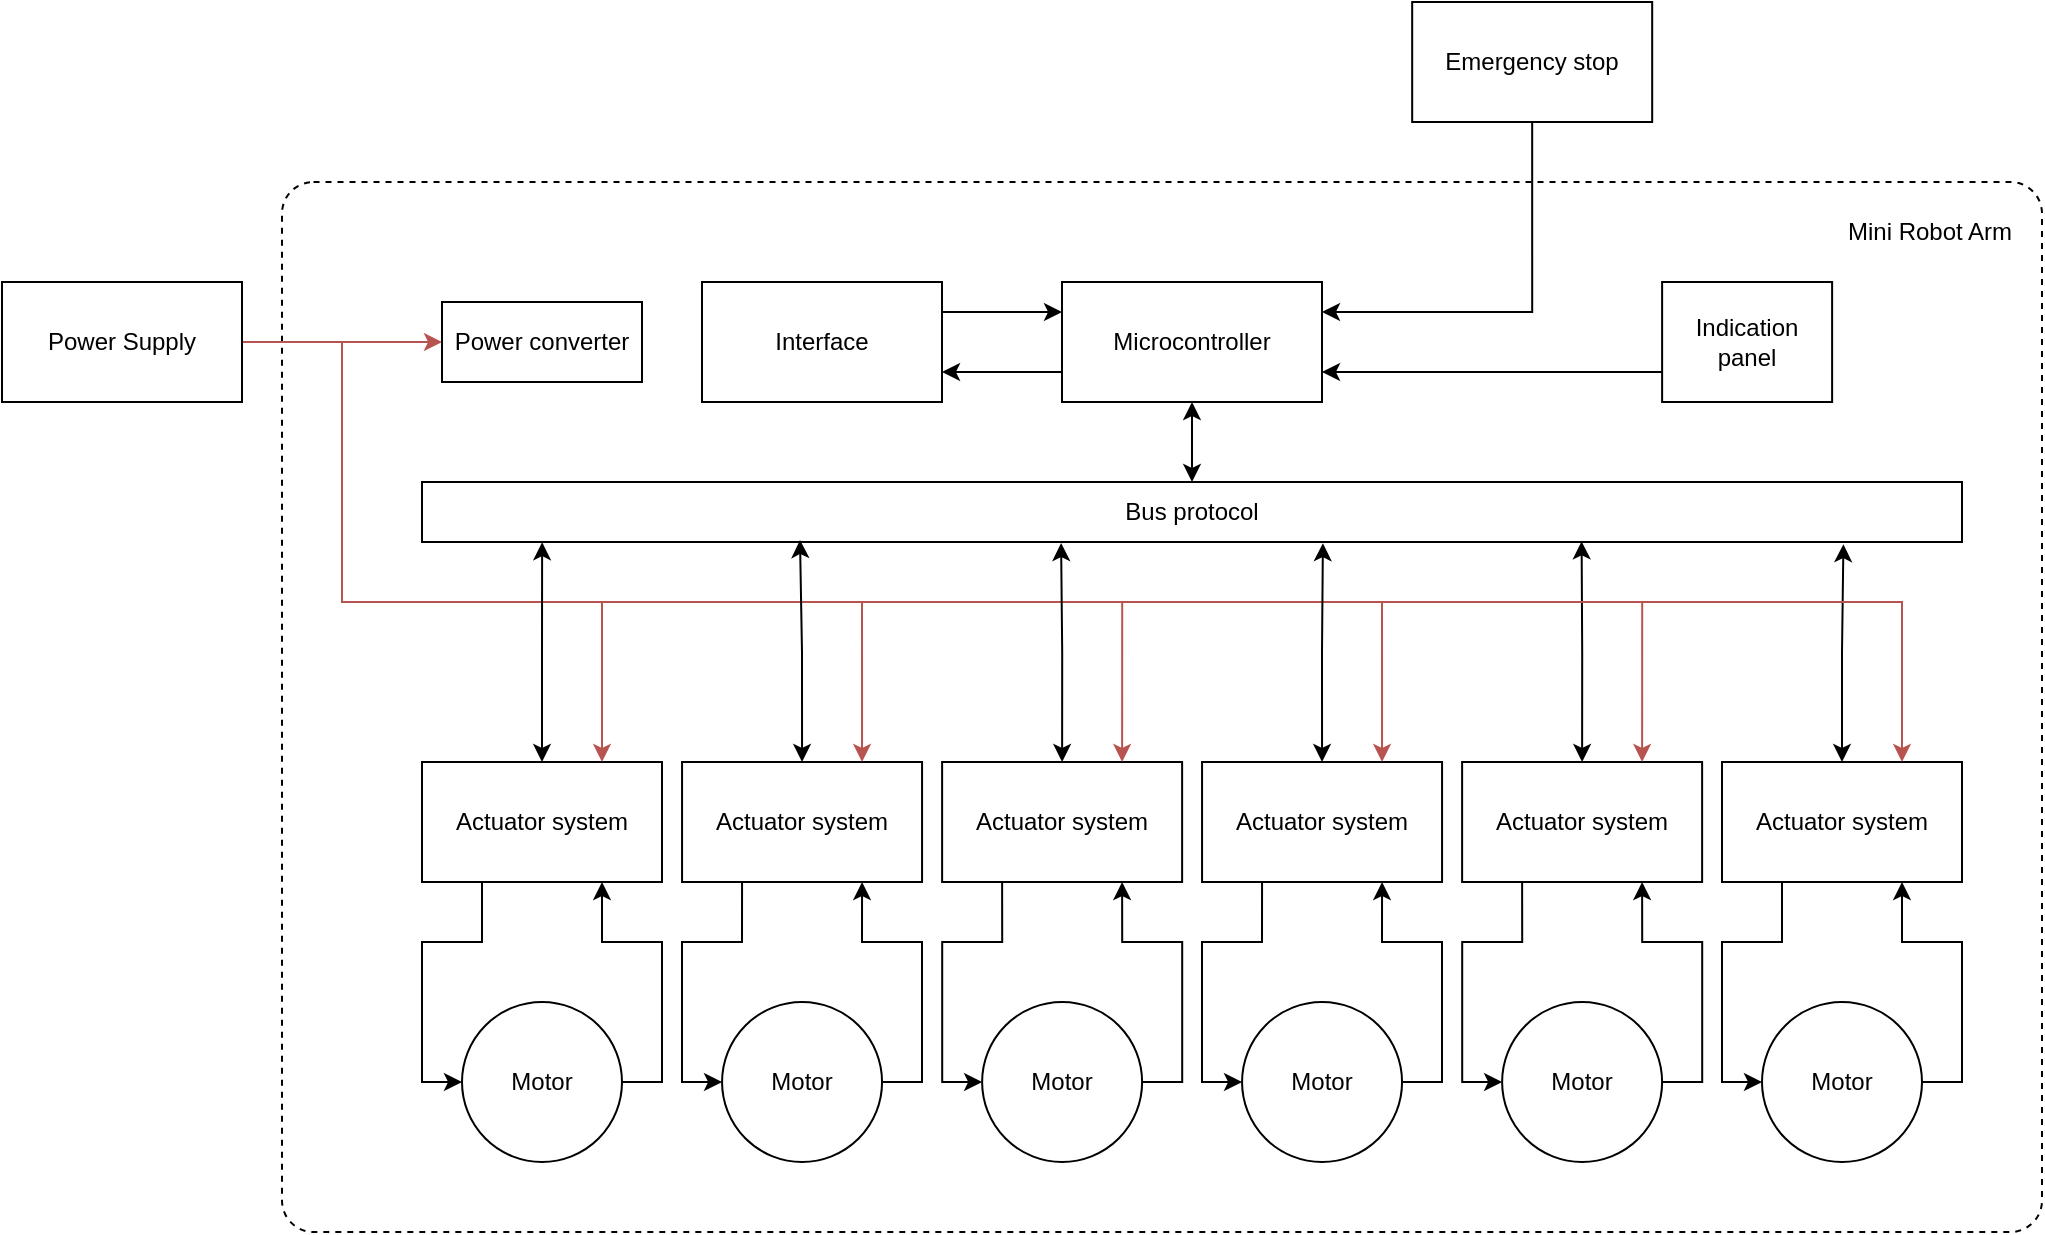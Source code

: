 <mxfile version="22.1.18" type="github">
  <diagram name="Page-1" id="clxEMwsv4-gXJVvuC8Vo">
    <mxGraphModel dx="1434" dy="762" grid="1" gridSize="10" guides="1" tooltips="1" connect="1" arrows="1" fold="1" page="1" pageScale="1" pageWidth="850" pageHeight="1100" math="0" shadow="0">
      <root>
        <mxCell id="0" />
        <mxCell id="1" parent="0" />
        <mxCell id="GHb1S6WIt9s_oIQN8Uci-96" value="" style="rounded=1;whiteSpace=wrap;html=1;fillColor=none;dashed=1;glass=0;arcSize=3;" vertex="1" parent="1">
          <mxGeometry x="470" y="110" width="880" height="525" as="geometry" />
        </mxCell>
        <mxCell id="GHb1S6WIt9s_oIQN8Uci-3" style="edgeStyle=orthogonalEdgeStyle;rounded=0;orthogonalLoop=1;jettySize=auto;html=1;exitX=0;exitY=0.75;exitDx=0;exitDy=0;entryX=1;entryY=0.75;entryDx=0;entryDy=0;" edge="1" parent="1" source="GHb1S6WIt9s_oIQN8Uci-4" target="GHb1S6WIt9s_oIQN8Uci-7">
          <mxGeometry relative="1" as="geometry" />
        </mxCell>
        <mxCell id="GHb1S6WIt9s_oIQN8Uci-81" style="edgeStyle=orthogonalEdgeStyle;rounded=0;orthogonalLoop=1;jettySize=auto;html=1;exitX=0.5;exitY=1;exitDx=0;exitDy=0;startArrow=classic;startFill=1;" edge="1" parent="1" source="GHb1S6WIt9s_oIQN8Uci-4" target="GHb1S6WIt9s_oIQN8Uci-66">
          <mxGeometry relative="1" as="geometry" />
        </mxCell>
        <mxCell id="GHb1S6WIt9s_oIQN8Uci-87" style="edgeStyle=orthogonalEdgeStyle;rounded=0;orthogonalLoop=1;jettySize=auto;html=1;exitX=1;exitY=0.25;exitDx=0;exitDy=0;entryX=0.5;entryY=1;entryDx=0;entryDy=0;startArrow=classic;startFill=1;endArrow=none;endFill=0;" edge="1" parent="1" source="GHb1S6WIt9s_oIQN8Uci-4" target="GHb1S6WIt9s_oIQN8Uci-82">
          <mxGeometry relative="1" as="geometry">
            <mxPoint x="1020" y="190" as="targetPoint" />
          </mxGeometry>
        </mxCell>
        <mxCell id="GHb1S6WIt9s_oIQN8Uci-4" value="Microcontroller" style="rounded=0;whiteSpace=wrap;html=1;" vertex="1" parent="1">
          <mxGeometry x="860" y="160" width="130" height="60" as="geometry" />
        </mxCell>
        <mxCell id="GHb1S6WIt9s_oIQN8Uci-100" style="edgeStyle=orthogonalEdgeStyle;rounded=0;orthogonalLoop=1;jettySize=auto;html=1;exitX=0;exitY=0.75;exitDx=0;exitDy=0;entryX=1;entryY=0.75;entryDx=0;entryDy=0;" edge="1" parent="1" source="GHb1S6WIt9s_oIQN8Uci-5" target="GHb1S6WIt9s_oIQN8Uci-4">
          <mxGeometry relative="1" as="geometry" />
        </mxCell>
        <mxCell id="GHb1S6WIt9s_oIQN8Uci-5" value="Indication panel" style="rounded=0;whiteSpace=wrap;html=1;" vertex="1" parent="1">
          <mxGeometry x="1160.06" y="160" width="85" height="60" as="geometry" />
        </mxCell>
        <mxCell id="GHb1S6WIt9s_oIQN8Uci-6" style="edgeStyle=orthogonalEdgeStyle;rounded=0;orthogonalLoop=1;jettySize=auto;html=1;exitX=1;exitY=0.25;exitDx=0;exitDy=0;entryX=0;entryY=0.25;entryDx=0;entryDy=0;" edge="1" parent="1" source="GHb1S6WIt9s_oIQN8Uci-7" target="GHb1S6WIt9s_oIQN8Uci-4">
          <mxGeometry relative="1" as="geometry" />
        </mxCell>
        <mxCell id="GHb1S6WIt9s_oIQN8Uci-7" value="Interface" style="rounded=0;whiteSpace=wrap;html=1;" vertex="1" parent="1">
          <mxGeometry x="680" y="160" width="120" height="60" as="geometry" />
        </mxCell>
        <mxCell id="GHb1S6WIt9s_oIQN8Uci-11" style="edgeStyle=orthogonalEdgeStyle;rounded=0;orthogonalLoop=1;jettySize=auto;html=1;exitX=0.25;exitY=1;exitDx=0;exitDy=0;entryX=0;entryY=0.5;entryDx=0;entryDy=0;" edge="1" parent="1" source="GHb1S6WIt9s_oIQN8Uci-9" target="GHb1S6WIt9s_oIQN8Uci-10">
          <mxGeometry relative="1" as="geometry" />
        </mxCell>
        <mxCell id="GHb1S6WIt9s_oIQN8Uci-9" value="Actuator system" style="rounded=0;whiteSpace=wrap;html=1;" vertex="1" parent="1">
          <mxGeometry x="540" y="400" width="120" height="60" as="geometry" />
        </mxCell>
        <mxCell id="GHb1S6WIt9s_oIQN8Uci-12" style="edgeStyle=orthogonalEdgeStyle;rounded=0;orthogonalLoop=1;jettySize=auto;html=1;exitX=1;exitY=0.5;exitDx=0;exitDy=0;entryX=0.75;entryY=1;entryDx=0;entryDy=0;" edge="1" parent="1" source="GHb1S6WIt9s_oIQN8Uci-10" target="GHb1S6WIt9s_oIQN8Uci-9">
          <mxGeometry relative="1" as="geometry" />
        </mxCell>
        <mxCell id="GHb1S6WIt9s_oIQN8Uci-10" value="Motor" style="ellipse;whiteSpace=wrap;html=1;aspect=fixed;" vertex="1" parent="1">
          <mxGeometry x="560" y="520" width="80" height="80" as="geometry" />
        </mxCell>
        <mxCell id="GHb1S6WIt9s_oIQN8Uci-17" style="edgeStyle=orthogonalEdgeStyle;rounded=0;orthogonalLoop=1;jettySize=auto;html=1;exitX=0.25;exitY=1;exitDx=0;exitDy=0;entryX=0;entryY=0.5;entryDx=0;entryDy=0;" edge="1" parent="1" source="GHb1S6WIt9s_oIQN8Uci-18" target="GHb1S6WIt9s_oIQN8Uci-20">
          <mxGeometry relative="1" as="geometry" />
        </mxCell>
        <mxCell id="GHb1S6WIt9s_oIQN8Uci-18" value="Actuator system" style="rounded=0;whiteSpace=wrap;html=1;" vertex="1" parent="1">
          <mxGeometry x="670.03" y="400" width="120" height="60" as="geometry" />
        </mxCell>
        <mxCell id="GHb1S6WIt9s_oIQN8Uci-19" style="edgeStyle=orthogonalEdgeStyle;rounded=0;orthogonalLoop=1;jettySize=auto;html=1;exitX=1;exitY=0.5;exitDx=0;exitDy=0;entryX=0.75;entryY=1;entryDx=0;entryDy=0;" edge="1" parent="1" source="GHb1S6WIt9s_oIQN8Uci-20" target="GHb1S6WIt9s_oIQN8Uci-18">
          <mxGeometry relative="1" as="geometry" />
        </mxCell>
        <mxCell id="GHb1S6WIt9s_oIQN8Uci-20" value="Motor" style="ellipse;whiteSpace=wrap;html=1;aspect=fixed;" vertex="1" parent="1">
          <mxGeometry x="690.03" y="520" width="80" height="80" as="geometry" />
        </mxCell>
        <mxCell id="GHb1S6WIt9s_oIQN8Uci-21" style="edgeStyle=orthogonalEdgeStyle;rounded=0;orthogonalLoop=1;jettySize=auto;html=1;exitX=0.25;exitY=1;exitDx=0;exitDy=0;entryX=0;entryY=0.5;entryDx=0;entryDy=0;" edge="1" parent="1" source="GHb1S6WIt9s_oIQN8Uci-22" target="GHb1S6WIt9s_oIQN8Uci-24">
          <mxGeometry relative="1" as="geometry" />
        </mxCell>
        <mxCell id="GHb1S6WIt9s_oIQN8Uci-22" value="Actuator system" style="rounded=0;whiteSpace=wrap;html=1;" vertex="1" parent="1">
          <mxGeometry x="800.06" y="400" width="120" height="60" as="geometry" />
        </mxCell>
        <mxCell id="GHb1S6WIt9s_oIQN8Uci-23" style="edgeStyle=orthogonalEdgeStyle;rounded=0;orthogonalLoop=1;jettySize=auto;html=1;exitX=1;exitY=0.5;exitDx=0;exitDy=0;entryX=0.75;entryY=1;entryDx=0;entryDy=0;" edge="1" parent="1" source="GHb1S6WIt9s_oIQN8Uci-24" target="GHb1S6WIt9s_oIQN8Uci-22">
          <mxGeometry relative="1" as="geometry" />
        </mxCell>
        <mxCell id="GHb1S6WIt9s_oIQN8Uci-24" value="Motor" style="ellipse;whiteSpace=wrap;html=1;aspect=fixed;" vertex="1" parent="1">
          <mxGeometry x="820.06" y="520" width="80" height="80" as="geometry" />
        </mxCell>
        <mxCell id="GHb1S6WIt9s_oIQN8Uci-46" style="edgeStyle=orthogonalEdgeStyle;rounded=0;orthogonalLoop=1;jettySize=auto;html=1;exitX=0.25;exitY=1;exitDx=0;exitDy=0;entryX=0;entryY=0.5;entryDx=0;entryDy=0;" edge="1" parent="1" source="GHb1S6WIt9s_oIQN8Uci-47" target="GHb1S6WIt9s_oIQN8Uci-49">
          <mxGeometry relative="1" as="geometry" />
        </mxCell>
        <mxCell id="GHb1S6WIt9s_oIQN8Uci-47" value="Actuator system" style="rounded=0;whiteSpace=wrap;html=1;" vertex="1" parent="1">
          <mxGeometry x="930.03" y="400" width="120" height="60" as="geometry" />
        </mxCell>
        <mxCell id="GHb1S6WIt9s_oIQN8Uci-48" style="edgeStyle=orthogonalEdgeStyle;rounded=0;orthogonalLoop=1;jettySize=auto;html=1;exitX=1;exitY=0.5;exitDx=0;exitDy=0;entryX=0.75;entryY=1;entryDx=0;entryDy=0;" edge="1" parent="1" source="GHb1S6WIt9s_oIQN8Uci-49" target="GHb1S6WIt9s_oIQN8Uci-47">
          <mxGeometry relative="1" as="geometry" />
        </mxCell>
        <mxCell id="GHb1S6WIt9s_oIQN8Uci-49" value="Motor" style="ellipse;whiteSpace=wrap;html=1;aspect=fixed;" vertex="1" parent="1">
          <mxGeometry x="950.03" y="520" width="80" height="80" as="geometry" />
        </mxCell>
        <mxCell id="GHb1S6WIt9s_oIQN8Uci-50" style="edgeStyle=orthogonalEdgeStyle;rounded=0;orthogonalLoop=1;jettySize=auto;html=1;exitX=0.25;exitY=1;exitDx=0;exitDy=0;entryX=0;entryY=0.5;entryDx=0;entryDy=0;" edge="1" parent="1" source="GHb1S6WIt9s_oIQN8Uci-51" target="GHb1S6WIt9s_oIQN8Uci-53">
          <mxGeometry relative="1" as="geometry" />
        </mxCell>
        <mxCell id="GHb1S6WIt9s_oIQN8Uci-73" style="edgeStyle=orthogonalEdgeStyle;rounded=0;orthogonalLoop=1;jettySize=auto;html=1;exitX=0.5;exitY=0;exitDx=0;exitDy=0;entryX=0.753;entryY=0.989;entryDx=0;entryDy=0;entryPerimeter=0;startArrow=classic;startFill=1;" edge="1" parent="1" source="GHb1S6WIt9s_oIQN8Uci-51" target="GHb1S6WIt9s_oIQN8Uci-66">
          <mxGeometry relative="1" as="geometry">
            <mxPoint x="1120" y="290" as="targetPoint" />
          </mxGeometry>
        </mxCell>
        <mxCell id="GHb1S6WIt9s_oIQN8Uci-51" value="Actuator system" style="rounded=0;whiteSpace=wrap;html=1;" vertex="1" parent="1">
          <mxGeometry x="1060.06" y="400" width="120" height="60" as="geometry" />
        </mxCell>
        <mxCell id="GHb1S6WIt9s_oIQN8Uci-52" style="edgeStyle=orthogonalEdgeStyle;rounded=0;orthogonalLoop=1;jettySize=auto;html=1;exitX=1;exitY=0.5;exitDx=0;exitDy=0;entryX=0.75;entryY=1;entryDx=0;entryDy=0;" edge="1" parent="1" source="GHb1S6WIt9s_oIQN8Uci-53" target="GHb1S6WIt9s_oIQN8Uci-51">
          <mxGeometry relative="1" as="geometry" />
        </mxCell>
        <mxCell id="GHb1S6WIt9s_oIQN8Uci-53" value="Motor" style="ellipse;whiteSpace=wrap;html=1;aspect=fixed;" vertex="1" parent="1">
          <mxGeometry x="1080.06" y="520" width="80" height="80" as="geometry" />
        </mxCell>
        <mxCell id="GHb1S6WIt9s_oIQN8Uci-54" style="edgeStyle=orthogonalEdgeStyle;rounded=0;orthogonalLoop=1;jettySize=auto;html=1;exitX=0.25;exitY=1;exitDx=0;exitDy=0;entryX=0;entryY=0.5;entryDx=0;entryDy=0;" edge="1" parent="1" source="GHb1S6WIt9s_oIQN8Uci-55" target="GHb1S6WIt9s_oIQN8Uci-57">
          <mxGeometry relative="1" as="geometry" />
        </mxCell>
        <mxCell id="GHb1S6WIt9s_oIQN8Uci-74" style="edgeStyle=orthogonalEdgeStyle;rounded=0;orthogonalLoop=1;jettySize=auto;html=1;exitX=0.5;exitY=0;exitDx=0;exitDy=0;entryX=0.923;entryY=1.037;entryDx=0;entryDy=0;entryPerimeter=0;startArrow=classic;startFill=1;" edge="1" parent="1" source="GHb1S6WIt9s_oIQN8Uci-55" target="GHb1S6WIt9s_oIQN8Uci-66">
          <mxGeometry relative="1" as="geometry">
            <mxPoint x="1249.577" y="375.5" as="targetPoint" />
          </mxGeometry>
        </mxCell>
        <mxCell id="GHb1S6WIt9s_oIQN8Uci-55" value="Actuator system" style="rounded=0;whiteSpace=wrap;html=1;" vertex="1" parent="1">
          <mxGeometry x="1190" y="400" width="120" height="60" as="geometry" />
        </mxCell>
        <mxCell id="GHb1S6WIt9s_oIQN8Uci-56" style="edgeStyle=orthogonalEdgeStyle;rounded=0;orthogonalLoop=1;jettySize=auto;html=1;exitX=1;exitY=0.5;exitDx=0;exitDy=0;entryX=0.75;entryY=1;entryDx=0;entryDy=0;" edge="1" parent="1" source="GHb1S6WIt9s_oIQN8Uci-57" target="GHb1S6WIt9s_oIQN8Uci-55">
          <mxGeometry relative="1" as="geometry" />
        </mxCell>
        <mxCell id="GHb1S6WIt9s_oIQN8Uci-57" value="Motor" style="ellipse;whiteSpace=wrap;html=1;aspect=fixed;" vertex="1" parent="1">
          <mxGeometry x="1210" y="520" width="80" height="80" as="geometry" />
        </mxCell>
        <mxCell id="GHb1S6WIt9s_oIQN8Uci-61" value="&amp;nbsp;" style="text;whiteSpace=wrap;html=1;" vertex="1" parent="1">
          <mxGeometry x="550" y="310" width="40" height="40" as="geometry" />
        </mxCell>
        <mxCell id="GHb1S6WIt9s_oIQN8Uci-63" style="edgeStyle=orthogonalEdgeStyle;rounded=0;orthogonalLoop=1;jettySize=auto;html=1;exitX=1;exitY=0.5;exitDx=0;exitDy=0;entryX=0;entryY=0.5;entryDx=0;entryDy=0;fillColor=#f8cecc;strokeColor=#b85450;" edge="1" parent="1" source="GHb1S6WIt9s_oIQN8Uci-62" target="GHb1S6WIt9s_oIQN8Uci-65">
          <mxGeometry relative="1" as="geometry">
            <mxPoint x="570" y="190" as="targetPoint" />
            <Array as="points">
              <mxPoint x="510" y="190" />
              <mxPoint x="510" y="190" />
            </Array>
          </mxGeometry>
        </mxCell>
        <mxCell id="GHb1S6WIt9s_oIQN8Uci-75" style="edgeStyle=orthogonalEdgeStyle;rounded=0;orthogonalLoop=1;jettySize=auto;html=1;exitX=1;exitY=0.5;exitDx=0;exitDy=0;entryX=0.75;entryY=0;entryDx=0;entryDy=0;fillColor=#f8cecc;strokeColor=#b85450;" edge="1" parent="1" source="GHb1S6WIt9s_oIQN8Uci-62" target="GHb1S6WIt9s_oIQN8Uci-9">
          <mxGeometry relative="1" as="geometry">
            <Array as="points">
              <mxPoint x="500" y="190" />
              <mxPoint x="500" y="320" />
              <mxPoint x="630" y="320" />
            </Array>
          </mxGeometry>
        </mxCell>
        <mxCell id="GHb1S6WIt9s_oIQN8Uci-76" style="edgeStyle=orthogonalEdgeStyle;rounded=0;orthogonalLoop=1;jettySize=auto;html=1;exitX=1;exitY=0.5;exitDx=0;exitDy=0;entryX=0.75;entryY=0;entryDx=0;entryDy=0;fillColor=#f8cecc;strokeColor=#b85450;" edge="1" parent="1" source="GHb1S6WIt9s_oIQN8Uci-62" target="GHb1S6WIt9s_oIQN8Uci-18">
          <mxGeometry relative="1" as="geometry">
            <Array as="points">
              <mxPoint x="500" y="190" />
              <mxPoint x="500" y="320" />
              <mxPoint x="760" y="320" />
            </Array>
          </mxGeometry>
        </mxCell>
        <mxCell id="GHb1S6WIt9s_oIQN8Uci-77" style="edgeStyle=orthogonalEdgeStyle;rounded=0;orthogonalLoop=1;jettySize=auto;html=1;exitX=1;exitY=0.5;exitDx=0;exitDy=0;entryX=0.75;entryY=0;entryDx=0;entryDy=0;fillColor=#f8cecc;strokeColor=#b85450;" edge="1" parent="1" source="GHb1S6WIt9s_oIQN8Uci-62" target="GHb1S6WIt9s_oIQN8Uci-22">
          <mxGeometry relative="1" as="geometry">
            <Array as="points">
              <mxPoint x="500" y="190" />
              <mxPoint x="500" y="320" />
              <mxPoint x="890" y="320" />
            </Array>
          </mxGeometry>
        </mxCell>
        <mxCell id="GHb1S6WIt9s_oIQN8Uci-78" style="edgeStyle=orthogonalEdgeStyle;rounded=0;orthogonalLoop=1;jettySize=auto;html=1;exitX=1;exitY=0.5;exitDx=0;exitDy=0;entryX=0.75;entryY=0;entryDx=0;entryDy=0;fillColor=#f8cecc;strokeColor=#b85450;" edge="1" parent="1" source="GHb1S6WIt9s_oIQN8Uci-62" target="GHb1S6WIt9s_oIQN8Uci-47">
          <mxGeometry relative="1" as="geometry">
            <Array as="points">
              <mxPoint x="500" y="190" />
              <mxPoint x="500" y="320" />
              <mxPoint x="1020" y="320" />
            </Array>
          </mxGeometry>
        </mxCell>
        <mxCell id="GHb1S6WIt9s_oIQN8Uci-79" style="edgeStyle=orthogonalEdgeStyle;rounded=0;orthogonalLoop=1;jettySize=auto;html=1;exitX=1;exitY=0.5;exitDx=0;exitDy=0;entryX=0.75;entryY=0;entryDx=0;entryDy=0;fillColor=#f8cecc;strokeColor=#b85450;" edge="1" parent="1" source="GHb1S6WIt9s_oIQN8Uci-62" target="GHb1S6WIt9s_oIQN8Uci-51">
          <mxGeometry relative="1" as="geometry">
            <Array as="points">
              <mxPoint x="500" y="190" />
              <mxPoint x="500" y="320" />
              <mxPoint x="1150" y="320" />
            </Array>
          </mxGeometry>
        </mxCell>
        <mxCell id="GHb1S6WIt9s_oIQN8Uci-80" style="edgeStyle=orthogonalEdgeStyle;rounded=0;orthogonalLoop=1;jettySize=auto;html=1;exitX=1;exitY=0.5;exitDx=0;exitDy=0;entryX=0.75;entryY=0;entryDx=0;entryDy=0;fillColor=#f8cecc;strokeColor=#b85450;" edge="1" parent="1" source="GHb1S6WIt9s_oIQN8Uci-62" target="GHb1S6WIt9s_oIQN8Uci-55">
          <mxGeometry relative="1" as="geometry">
            <Array as="points">
              <mxPoint x="500" y="190" />
              <mxPoint x="500" y="320" />
              <mxPoint x="1280" y="320" />
            </Array>
          </mxGeometry>
        </mxCell>
        <mxCell id="GHb1S6WIt9s_oIQN8Uci-62" value="Power Supply" style="rounded=0;whiteSpace=wrap;html=1;" vertex="1" parent="1">
          <mxGeometry x="330" y="160" width="120" height="60" as="geometry" />
        </mxCell>
        <mxCell id="GHb1S6WIt9s_oIQN8Uci-65" value="Power converter" style="rounded=0;whiteSpace=wrap;html=1;" vertex="1" parent="1">
          <mxGeometry x="550" y="170" width="100" height="40" as="geometry" />
        </mxCell>
        <mxCell id="GHb1S6WIt9s_oIQN8Uci-66" value="Bus protocol" style="rounded=0;whiteSpace=wrap;html=1;" vertex="1" parent="1">
          <mxGeometry x="540" y="260" width="770" height="30" as="geometry" />
        </mxCell>
        <mxCell id="GHb1S6WIt9s_oIQN8Uci-68" style="edgeStyle=orthogonalEdgeStyle;rounded=0;orthogonalLoop=1;jettySize=auto;html=1;exitX=0.5;exitY=0;exitDx=0;exitDy=0;entryX=0.078;entryY=1.003;entryDx=0;entryDy=0;entryPerimeter=0;startArrow=classic;startFill=1;" edge="1" parent="1" source="GHb1S6WIt9s_oIQN8Uci-9" target="GHb1S6WIt9s_oIQN8Uci-66">
          <mxGeometry relative="1" as="geometry" />
        </mxCell>
        <mxCell id="GHb1S6WIt9s_oIQN8Uci-69" style="edgeStyle=orthogonalEdgeStyle;rounded=0;orthogonalLoop=1;jettySize=auto;html=1;exitX=0.5;exitY=0;exitDx=0;exitDy=0;startArrow=classic;startFill=1;" edge="1" parent="1" source="GHb1S6WIt9s_oIQN8Uci-18">
          <mxGeometry relative="1" as="geometry">
            <mxPoint x="729" y="289" as="targetPoint" />
          </mxGeometry>
        </mxCell>
        <mxCell id="GHb1S6WIt9s_oIQN8Uci-70" style="edgeStyle=orthogonalEdgeStyle;rounded=0;orthogonalLoop=1;jettySize=auto;html=1;exitX=0.5;exitY=0;exitDx=0;exitDy=0;entryX=0.415;entryY=1.017;entryDx=0;entryDy=0;entryPerimeter=0;startArrow=classic;startFill=1;" edge="1" parent="1" source="GHb1S6WIt9s_oIQN8Uci-22" target="GHb1S6WIt9s_oIQN8Uci-66">
          <mxGeometry relative="1" as="geometry">
            <mxPoint x="860" y="376" as="targetPoint" />
          </mxGeometry>
        </mxCell>
        <mxCell id="GHb1S6WIt9s_oIQN8Uci-71" style="edgeStyle=orthogonalEdgeStyle;rounded=0;orthogonalLoop=1;jettySize=auto;html=1;exitX=0.5;exitY=0;exitDx=0;exitDy=0;entryX=0.585;entryY=1.019;entryDx=0;entryDy=0;entryPerimeter=0;startArrow=classic;startFill=1;" edge="1" parent="1" source="GHb1S6WIt9s_oIQN8Uci-47" target="GHb1S6WIt9s_oIQN8Uci-66">
          <mxGeometry relative="1" as="geometry" />
        </mxCell>
        <mxCell id="GHb1S6WIt9s_oIQN8Uci-72" value="&amp;nbsp;" style="text;whiteSpace=wrap;html=1;" vertex="1" parent="1">
          <mxGeometry x="900" y="380" width="40" height="40" as="geometry" />
        </mxCell>
        <mxCell id="GHb1S6WIt9s_oIQN8Uci-82" value="Emergency stop" style="rounded=0;whiteSpace=wrap;html=1;" vertex="1" parent="1">
          <mxGeometry x="1035.09" y="20" width="120" height="60" as="geometry" />
        </mxCell>
        <mxCell id="GHb1S6WIt9s_oIQN8Uci-97" value="Mini Robot Arm" style="text;html=1;strokeColor=none;fillColor=none;align=center;verticalAlign=middle;whiteSpace=wrap;rounded=0;" vertex="1" parent="1">
          <mxGeometry x="1250" y="120" width="88" height="30" as="geometry" />
        </mxCell>
      </root>
    </mxGraphModel>
  </diagram>
</mxfile>
